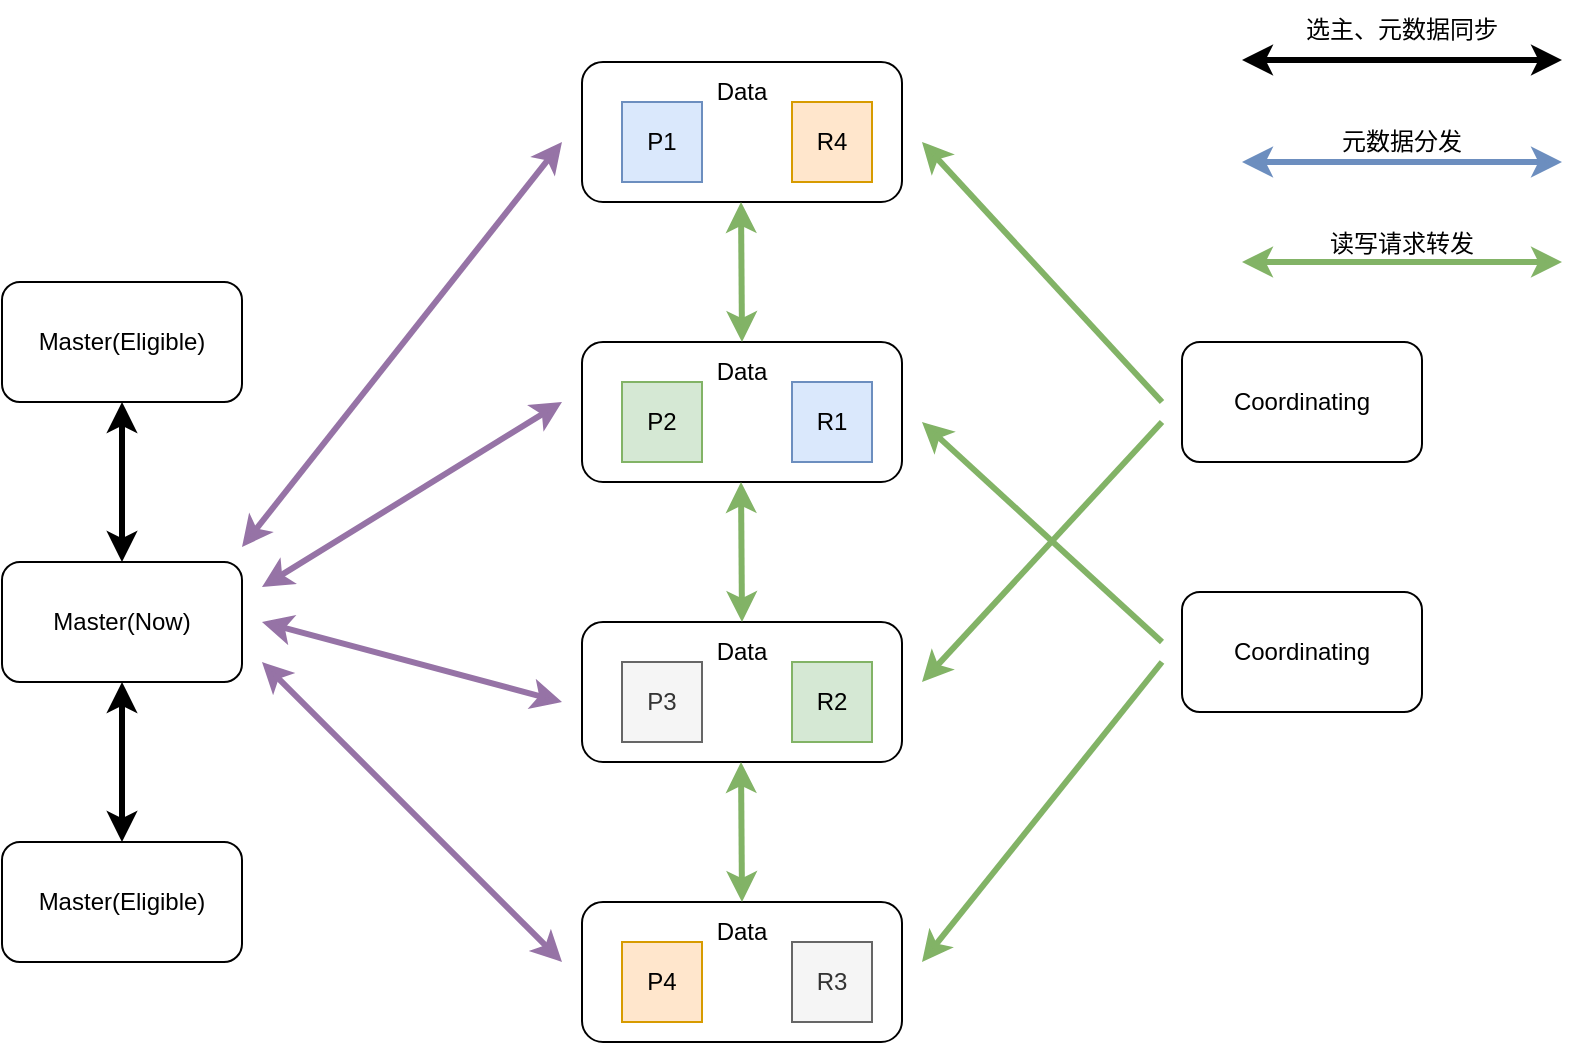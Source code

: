 <mxfile version="20.5.3" type="github">
  <diagram id="79OrFG6X0p94ZRUfZklV" name="第 1 页">
    <mxGraphModel dx="946" dy="614" grid="1" gridSize="10" guides="1" tooltips="1" connect="1" arrows="1" fold="1" page="1" pageScale="1" pageWidth="1169" pageHeight="1654" math="0" shadow="0">
      <root>
        <mxCell id="0" />
        <mxCell id="1" parent="0" />
        <mxCell id="2ePsRlysvZnuFBVN_MaM-1" value="Master(Eligible)" style="rounded=1;whiteSpace=wrap;html=1;" vertex="1" parent="1">
          <mxGeometry x="190" y="420" width="120" height="60" as="geometry" />
        </mxCell>
        <mxCell id="2ePsRlysvZnuFBVN_MaM-2" value="Master(Now)" style="rounded=1;whiteSpace=wrap;html=1;" vertex="1" parent="1">
          <mxGeometry x="190" y="560" width="120" height="60" as="geometry" />
        </mxCell>
        <mxCell id="2ePsRlysvZnuFBVN_MaM-3" value="Master(Eligible)" style="rounded=1;whiteSpace=wrap;html=1;" vertex="1" parent="1">
          <mxGeometry x="190" y="700" width="120" height="60" as="geometry" />
        </mxCell>
        <mxCell id="2ePsRlysvZnuFBVN_MaM-4" value="" style="rounded=1;whiteSpace=wrap;html=1;" vertex="1" parent="1">
          <mxGeometry x="480" y="310" width="160" height="70" as="geometry" />
        </mxCell>
        <mxCell id="2ePsRlysvZnuFBVN_MaM-10" value="P1" style="rounded=0;whiteSpace=wrap;html=1;fillColor=#dae8fc;strokeColor=#6c8ebf;" vertex="1" parent="1">
          <mxGeometry x="500" y="330" width="40" height="40" as="geometry" />
        </mxCell>
        <mxCell id="2ePsRlysvZnuFBVN_MaM-11" value="R4" style="rounded=0;whiteSpace=wrap;html=1;fillColor=#ffe6cc;strokeColor=#d79b00;" vertex="1" parent="1">
          <mxGeometry x="585" y="330" width="40" height="40" as="geometry" />
        </mxCell>
        <mxCell id="2ePsRlysvZnuFBVN_MaM-13" value="Data" style="text;html=1;strokeColor=none;fillColor=none;align=center;verticalAlign=middle;whiteSpace=wrap;rounded=0;" vertex="1" parent="1">
          <mxGeometry x="530" y="310" width="60" height="30" as="geometry" />
        </mxCell>
        <mxCell id="2ePsRlysvZnuFBVN_MaM-14" value="" style="rounded=1;whiteSpace=wrap;html=1;" vertex="1" parent="1">
          <mxGeometry x="480" y="450" width="160" height="70" as="geometry" />
        </mxCell>
        <mxCell id="2ePsRlysvZnuFBVN_MaM-15" value="P2" style="rounded=0;whiteSpace=wrap;html=1;fillColor=#d5e8d4;strokeColor=#82b366;" vertex="1" parent="1">
          <mxGeometry x="500" y="470" width="40" height="40" as="geometry" />
        </mxCell>
        <mxCell id="2ePsRlysvZnuFBVN_MaM-16" value="R1" style="rounded=0;whiteSpace=wrap;html=1;fillColor=#dae8fc;strokeColor=#6c8ebf;" vertex="1" parent="1">
          <mxGeometry x="585" y="470" width="40" height="40" as="geometry" />
        </mxCell>
        <mxCell id="2ePsRlysvZnuFBVN_MaM-17" value="Data" style="text;html=1;strokeColor=none;fillColor=none;align=center;verticalAlign=middle;whiteSpace=wrap;rounded=0;" vertex="1" parent="1">
          <mxGeometry x="530" y="450" width="60" height="30" as="geometry" />
        </mxCell>
        <mxCell id="2ePsRlysvZnuFBVN_MaM-18" value="" style="rounded=1;whiteSpace=wrap;html=1;" vertex="1" parent="1">
          <mxGeometry x="480" y="590" width="160" height="70" as="geometry" />
        </mxCell>
        <mxCell id="2ePsRlysvZnuFBVN_MaM-19" value="P3" style="rounded=0;whiteSpace=wrap;html=1;fillColor=#f5f5f5;strokeColor=#666666;fontColor=#333333;" vertex="1" parent="1">
          <mxGeometry x="500" y="610" width="40" height="40" as="geometry" />
        </mxCell>
        <mxCell id="2ePsRlysvZnuFBVN_MaM-20" value="R2" style="rounded=0;whiteSpace=wrap;html=1;fillColor=#d5e8d4;strokeColor=#82b366;" vertex="1" parent="1">
          <mxGeometry x="585" y="610" width="40" height="40" as="geometry" />
        </mxCell>
        <mxCell id="2ePsRlysvZnuFBVN_MaM-21" value="Data" style="text;html=1;strokeColor=none;fillColor=none;align=center;verticalAlign=middle;whiteSpace=wrap;rounded=0;" vertex="1" parent="1">
          <mxGeometry x="530" y="590" width="60" height="30" as="geometry" />
        </mxCell>
        <mxCell id="2ePsRlysvZnuFBVN_MaM-22" value="" style="rounded=1;whiteSpace=wrap;html=1;" vertex="1" parent="1">
          <mxGeometry x="480" y="730" width="160" height="70" as="geometry" />
        </mxCell>
        <mxCell id="2ePsRlysvZnuFBVN_MaM-23" value="P4" style="rounded=0;whiteSpace=wrap;html=1;fillColor=#ffe6cc;strokeColor=#d79b00;" vertex="1" parent="1">
          <mxGeometry x="500" y="750" width="40" height="40" as="geometry" />
        </mxCell>
        <mxCell id="2ePsRlysvZnuFBVN_MaM-24" value="R3" style="rounded=0;whiteSpace=wrap;html=1;fillColor=#f5f5f5;strokeColor=#666666;fontColor=#333333;" vertex="1" parent="1">
          <mxGeometry x="585" y="750" width="40" height="40" as="geometry" />
        </mxCell>
        <mxCell id="2ePsRlysvZnuFBVN_MaM-25" value="Data" style="text;html=1;strokeColor=none;fillColor=none;align=center;verticalAlign=middle;whiteSpace=wrap;rounded=0;" vertex="1" parent="1">
          <mxGeometry x="530" y="730" width="60" height="30" as="geometry" />
        </mxCell>
        <mxCell id="2ePsRlysvZnuFBVN_MaM-27" value="" style="endArrow=classic;startArrow=classic;html=1;rounded=0;entryX=0.5;entryY=1;entryDx=0;entryDy=0;exitX=0.5;exitY=0;exitDx=0;exitDy=0;strokeWidth=3;" edge="1" parent="1" source="2ePsRlysvZnuFBVN_MaM-2" target="2ePsRlysvZnuFBVN_MaM-1">
          <mxGeometry width="50" height="50" relative="1" as="geometry">
            <mxPoint x="230" y="530" as="sourcePoint" />
            <mxPoint x="280" y="480" as="targetPoint" />
          </mxGeometry>
        </mxCell>
        <mxCell id="2ePsRlysvZnuFBVN_MaM-28" value="" style="endArrow=classic;startArrow=classic;html=1;rounded=0;strokeWidth=3;" edge="1" parent="1" source="2ePsRlysvZnuFBVN_MaM-3">
          <mxGeometry width="50" height="50" relative="1" as="geometry">
            <mxPoint x="200" y="670" as="sourcePoint" />
            <mxPoint x="250" y="620" as="targetPoint" />
          </mxGeometry>
        </mxCell>
        <mxCell id="2ePsRlysvZnuFBVN_MaM-29" value="" style="endArrow=classic;startArrow=classic;html=1;rounded=0;strokeWidth=3;fillColor=#e1d5e7;strokeColor=#9673a6;" edge="1" parent="1">
          <mxGeometry width="50" height="50" relative="1" as="geometry">
            <mxPoint x="310" y="552.5" as="sourcePoint" />
            <mxPoint x="470" y="350" as="targetPoint" />
          </mxGeometry>
        </mxCell>
        <mxCell id="2ePsRlysvZnuFBVN_MaM-34" value="" style="endArrow=classic;startArrow=classic;html=1;rounded=0;strokeWidth=3;fillColor=#e1d5e7;strokeColor=#9673a6;" edge="1" parent="1">
          <mxGeometry width="50" height="50" relative="1" as="geometry">
            <mxPoint x="320" y="572.5" as="sourcePoint" />
            <mxPoint x="470" y="480" as="targetPoint" />
          </mxGeometry>
        </mxCell>
        <mxCell id="2ePsRlysvZnuFBVN_MaM-35" value="" style="endArrow=classic;startArrow=classic;html=1;rounded=0;strokeWidth=3;fillColor=#e1d5e7;strokeColor=#9673a6;" edge="1" parent="1">
          <mxGeometry width="50" height="50" relative="1" as="geometry">
            <mxPoint x="320" y="590" as="sourcePoint" />
            <mxPoint x="470" y="630" as="targetPoint" />
          </mxGeometry>
        </mxCell>
        <mxCell id="2ePsRlysvZnuFBVN_MaM-36" value="" style="endArrow=classic;startArrow=classic;html=1;rounded=0;strokeWidth=3;fillColor=#e1d5e7;strokeColor=#9673a6;" edge="1" parent="1">
          <mxGeometry width="50" height="50" relative="1" as="geometry">
            <mxPoint x="320" y="610" as="sourcePoint" />
            <mxPoint x="470" y="760" as="targetPoint" />
          </mxGeometry>
        </mxCell>
        <mxCell id="2ePsRlysvZnuFBVN_MaM-37" value="" style="endArrow=classic;startArrow=classic;html=1;rounded=0;entryX=0.5;entryY=1;entryDx=0;entryDy=0;strokeWidth=3;fillColor=#d5e8d4;gradientColor=#97d077;strokeColor=#82b366;" edge="1" parent="1">
          <mxGeometry width="50" height="50" relative="1" as="geometry">
            <mxPoint x="560" y="450" as="sourcePoint" />
            <mxPoint x="559.5" y="380" as="targetPoint" />
          </mxGeometry>
        </mxCell>
        <mxCell id="2ePsRlysvZnuFBVN_MaM-38" value="" style="endArrow=classic;startArrow=classic;html=1;rounded=0;entryX=0.5;entryY=1;entryDx=0;entryDy=0;strokeWidth=3;fillColor=#d5e8d4;gradientColor=#97d077;strokeColor=#82b366;" edge="1" parent="1">
          <mxGeometry width="50" height="50" relative="1" as="geometry">
            <mxPoint x="560" y="590" as="sourcePoint" />
            <mxPoint x="559.5" y="520" as="targetPoint" />
          </mxGeometry>
        </mxCell>
        <mxCell id="2ePsRlysvZnuFBVN_MaM-39" value="" style="endArrow=classic;startArrow=classic;html=1;rounded=0;entryX=0.5;entryY=1;entryDx=0;entryDy=0;strokeWidth=3;fillColor=#d5e8d4;gradientColor=#97d077;strokeColor=#82b366;" edge="1" parent="1">
          <mxGeometry width="50" height="50" relative="1" as="geometry">
            <mxPoint x="560" y="730" as="sourcePoint" />
            <mxPoint x="559.5" y="660" as="targetPoint" />
          </mxGeometry>
        </mxCell>
        <mxCell id="2ePsRlysvZnuFBVN_MaM-40" value="Coordinating" style="rounded=1;whiteSpace=wrap;html=1;" vertex="1" parent="1">
          <mxGeometry x="780" y="450" width="120" height="60" as="geometry" />
        </mxCell>
        <mxCell id="2ePsRlysvZnuFBVN_MaM-41" value="Coordinating" style="rounded=1;whiteSpace=wrap;html=1;" vertex="1" parent="1">
          <mxGeometry x="780" y="575" width="120" height="60" as="geometry" />
        </mxCell>
        <mxCell id="2ePsRlysvZnuFBVN_MaM-42" value="" style="endArrow=classic;html=1;rounded=0;strokeWidth=3;fillColor=#d5e8d4;gradientColor=#97d077;strokeColor=#82b366;" edge="1" parent="1">
          <mxGeometry width="50" height="50" relative="1" as="geometry">
            <mxPoint x="770" y="480" as="sourcePoint" />
            <mxPoint x="650" y="350" as="targetPoint" />
          </mxGeometry>
        </mxCell>
        <mxCell id="2ePsRlysvZnuFBVN_MaM-43" value="" style="endArrow=classic;html=1;rounded=0;strokeWidth=3;fillColor=#d5e8d4;gradientColor=#97d077;strokeColor=#82b366;" edge="1" parent="1">
          <mxGeometry width="50" height="50" relative="1" as="geometry">
            <mxPoint x="770" y="610" as="sourcePoint" />
            <mxPoint x="650" y="760" as="targetPoint" />
          </mxGeometry>
        </mxCell>
        <mxCell id="2ePsRlysvZnuFBVN_MaM-44" value="" style="endArrow=classic;html=1;rounded=0;strokeWidth=3;fillColor=#d5e8d4;gradientColor=#97d077;strokeColor=#82b366;" edge="1" parent="1">
          <mxGeometry width="50" height="50" relative="1" as="geometry">
            <mxPoint x="770" y="600" as="sourcePoint" />
            <mxPoint x="650" y="490" as="targetPoint" />
          </mxGeometry>
        </mxCell>
        <mxCell id="2ePsRlysvZnuFBVN_MaM-45" value="" style="endArrow=classic;html=1;rounded=0;strokeWidth=3;fillColor=#d5e8d4;gradientColor=#97d077;strokeColor=#82b366;" edge="1" parent="1">
          <mxGeometry width="50" height="50" relative="1" as="geometry">
            <mxPoint x="770" y="490" as="sourcePoint" />
            <mxPoint x="650" y="620" as="targetPoint" />
          </mxGeometry>
        </mxCell>
        <mxCell id="2ePsRlysvZnuFBVN_MaM-46" value="" style="endArrow=classic;startArrow=classic;html=1;rounded=0;strokeWidth=3;" edge="1" parent="1">
          <mxGeometry width="50" height="50" relative="1" as="geometry">
            <mxPoint x="810" y="309" as="sourcePoint" />
            <mxPoint x="970" y="309" as="targetPoint" />
          </mxGeometry>
        </mxCell>
        <mxCell id="2ePsRlysvZnuFBVN_MaM-47" value="" style="endArrow=classic;startArrow=classic;html=1;rounded=0;strokeWidth=3;fillColor=#dae8fc;gradientColor=#7ea6e0;strokeColor=#6c8ebf;" edge="1" parent="1">
          <mxGeometry width="50" height="50" relative="1" as="geometry">
            <mxPoint x="810" y="360" as="sourcePoint" />
            <mxPoint x="970" y="360" as="targetPoint" />
          </mxGeometry>
        </mxCell>
        <mxCell id="2ePsRlysvZnuFBVN_MaM-48" value="" style="endArrow=classic;startArrow=classic;html=1;rounded=0;strokeWidth=3;fillColor=#d5e8d4;gradientColor=#97d077;strokeColor=#82b366;" edge="1" parent="1">
          <mxGeometry width="50" height="50" relative="1" as="geometry">
            <mxPoint x="810" y="410" as="sourcePoint" />
            <mxPoint x="970" y="410" as="targetPoint" />
          </mxGeometry>
        </mxCell>
        <mxCell id="2ePsRlysvZnuFBVN_MaM-49" value="选主、元数据同步" style="text;html=1;strokeColor=none;fillColor=none;align=center;verticalAlign=middle;whiteSpace=wrap;rounded=0;" vertex="1" parent="1">
          <mxGeometry x="840" y="279" width="100" height="30" as="geometry" />
        </mxCell>
        <mxCell id="2ePsRlysvZnuFBVN_MaM-50" value="元数据分发" style="text;html=1;strokeColor=none;fillColor=none;align=center;verticalAlign=middle;whiteSpace=wrap;rounded=0;" vertex="1" parent="1">
          <mxGeometry x="840" y="335" width="100" height="30" as="geometry" />
        </mxCell>
        <mxCell id="2ePsRlysvZnuFBVN_MaM-52" value="读写请求转发" style="text;html=1;strokeColor=none;fillColor=none;align=center;verticalAlign=middle;whiteSpace=wrap;rounded=0;" vertex="1" parent="1">
          <mxGeometry x="840" y="386" width="100" height="30" as="geometry" />
        </mxCell>
      </root>
    </mxGraphModel>
  </diagram>
</mxfile>
